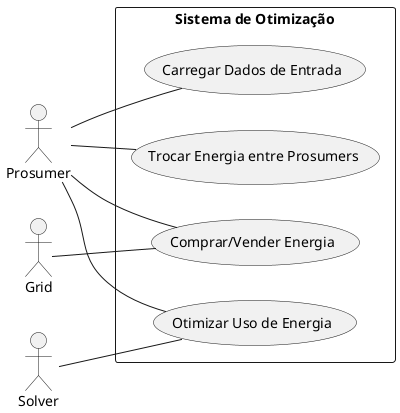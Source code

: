 @startuml

' Diagrama de Caso de Uso
left to right direction
actor Prosumer
actor Grid
actor Solver

rectangle "Sistema de Otimização" {
    usecase "Carregar Dados de Entrada" as UC1
    usecase "Otimizar Uso de Energia" as UC2
    usecase "Comprar/Vender Energia" as UC3
    usecase "Trocar Energia entre Prosumers" as UC4
}

Prosumer -- UC1
Prosumer -- UC2
Prosumer -- UC3
Prosumer -- UC4
Grid -- UC3
Solver -- UC2

@enduml
